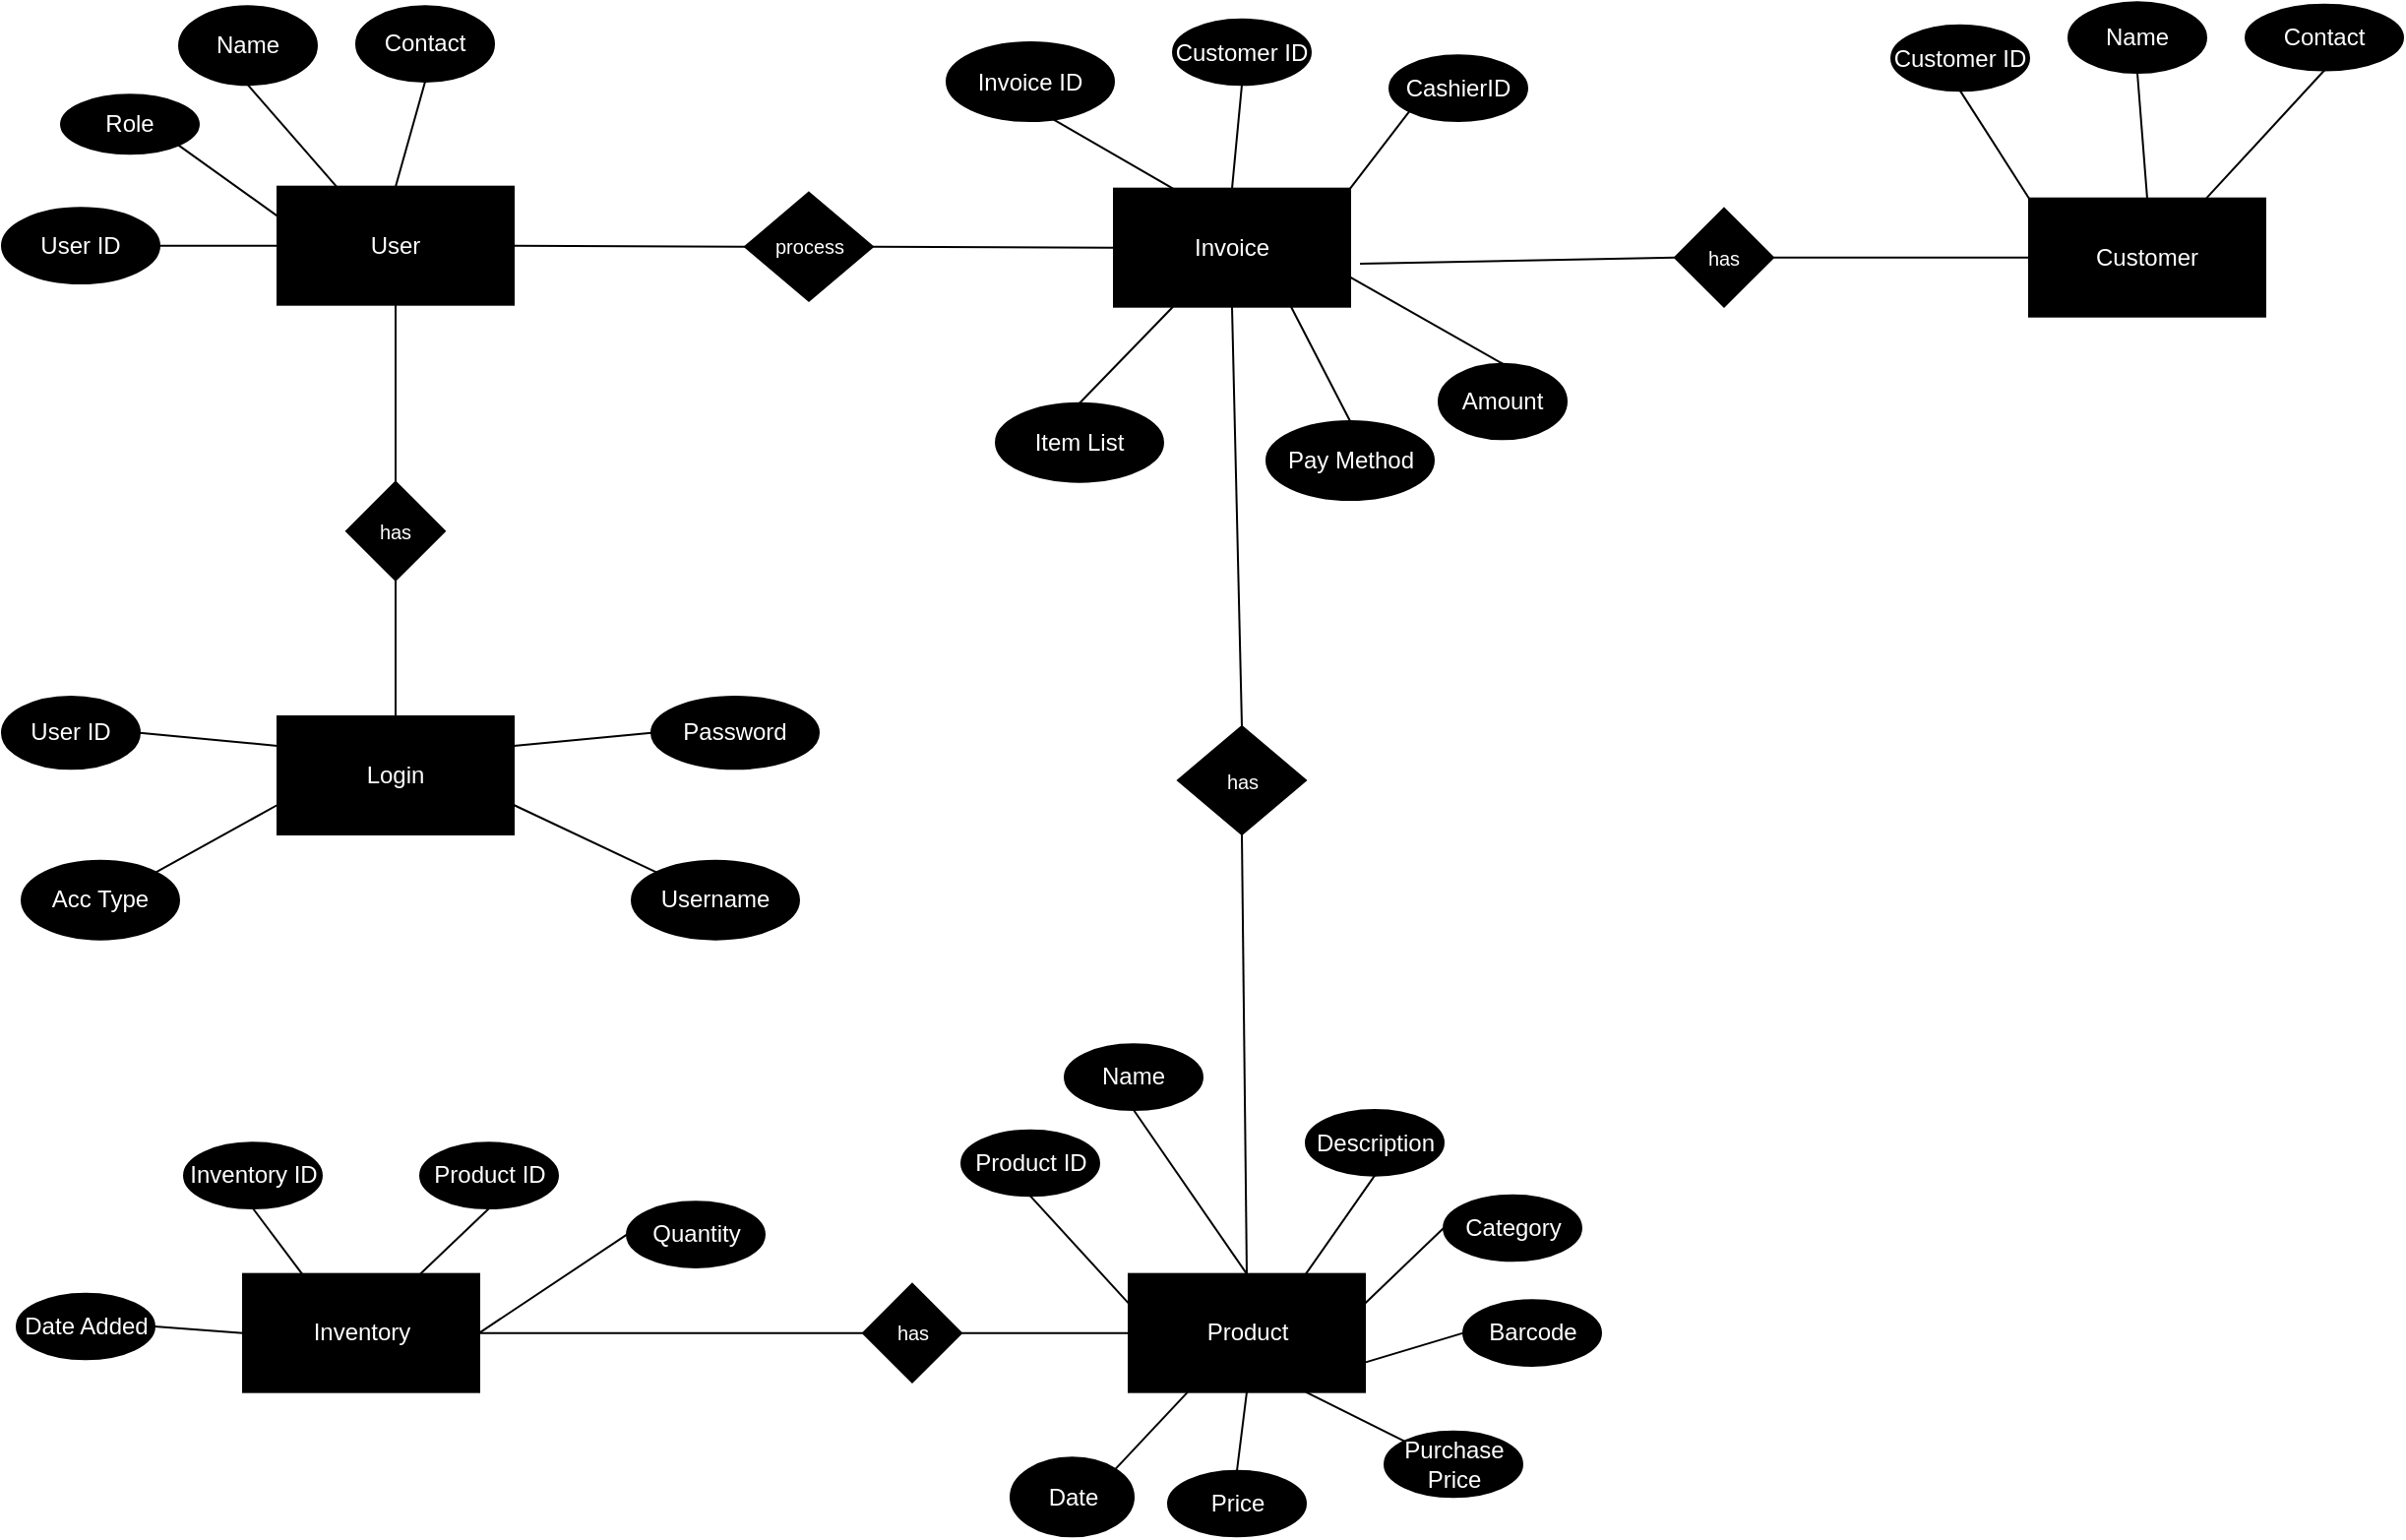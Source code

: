 <mxfile version="21.6.5" type="github">
  <diagram name="Page-1" id="E8DoeHewYqy99Y1Kgtmo">
    <mxGraphModel dx="1956" dy="1076" grid="1" gridSize="10" guides="1" tooltips="1" connect="1" arrows="1" fold="1" page="1" pageScale="1" pageWidth="850" pageHeight="1100" math="0" shadow="0">
      <root>
        <mxCell id="0" />
        <mxCell id="1" parent="0" />
        <mxCell id="wZXQosOmkPpw0TDAp2An-1" value="&lt;font color=&quot;#ffffff&quot;&gt;User&lt;/font&gt;" style="rounded=0;whiteSpace=wrap;html=1;fillColor=#000000;" vertex="1" parent="1">
          <mxGeometry x="260" y="320.84" width="120" height="60" as="geometry" />
        </mxCell>
        <mxCell id="wZXQosOmkPpw0TDAp2An-3" value="&lt;font color=&quot;#ffffff&quot;&gt;Customer&lt;/font&gt;" style="rounded=0;whiteSpace=wrap;html=1;fillColor=#000000;" vertex="1" parent="1">
          <mxGeometry x="1150" y="326.84" width="120" height="60" as="geometry" />
        </mxCell>
        <mxCell id="wZXQosOmkPpw0TDAp2An-4" value="&lt;font color=&quot;#ffffff&quot;&gt;Inventory&lt;/font&gt;" style="rounded=0;whiteSpace=wrap;html=1;fillColor=#000000;" vertex="1" parent="1">
          <mxGeometry x="242.5" y="873.33" width="120" height="60" as="geometry" />
        </mxCell>
        <mxCell id="wZXQosOmkPpw0TDAp2An-6" value="&lt;font color=&quot;#ffffff&quot;&gt;Invoice&lt;/font&gt;" style="rounded=0;whiteSpace=wrap;html=1;fillColor=#000000;" vertex="1" parent="1">
          <mxGeometry x="685" y="321.84" width="120" height="60" as="geometry" />
        </mxCell>
        <mxCell id="wZXQosOmkPpw0TDAp2An-7" value="&lt;font style=&quot;font-size: 10px;&quot; color=&quot;#ffffff&quot;&gt;process&lt;/font&gt;" style="rhombus;whiteSpace=wrap;html=1;fillColor=#000000;" vertex="1" parent="1">
          <mxGeometry x="497.5" y="323.84" width="65" height="55" as="geometry" />
        </mxCell>
        <mxCell id="wZXQosOmkPpw0TDAp2An-8" value="&lt;font style=&quot;font-size: 10px;&quot; color=&quot;#ffffff&quot;&gt;has&lt;/font&gt;" style="rhombus;whiteSpace=wrap;html=1;fillColor=#000000;" vertex="1" parent="1">
          <mxGeometry x="970" y="331.84" width="50" height="50" as="geometry" />
        </mxCell>
        <mxCell id="wZXQosOmkPpw0TDAp2An-9" value="User ID" style="ellipse;whiteSpace=wrap;html=1;fontColor=#FFFFFF;fillColor=#000000;" vertex="1" parent="1">
          <mxGeometry x="120" y="331.67" width="80" height="38.33" as="geometry" />
        </mxCell>
        <mxCell id="wZXQosOmkPpw0TDAp2An-10" value="Username" style="ellipse;whiteSpace=wrap;html=1;fontColor=#FFFFFF;fillColor=#000000;" vertex="1" parent="1">
          <mxGeometry x="440" y="663.33" width="85" height="40" as="geometry" />
        </mxCell>
        <mxCell id="wZXQosOmkPpw0TDAp2An-11" value="Password" style="ellipse;whiteSpace=wrap;html=1;fontColor=#FFFFFF;fillColor=#000000;" vertex="1" parent="1">
          <mxGeometry x="450" y="580.0" width="85" height="36.67" as="geometry" />
        </mxCell>
        <mxCell id="wZXQosOmkPpw0TDAp2An-12" value="&lt;font color=&quot;#ffffff&quot;&gt;Login&lt;/font&gt;" style="rounded=0;whiteSpace=wrap;html=1;fillColor=#000000;" vertex="1" parent="1">
          <mxGeometry x="260" y="590" width="120" height="60" as="geometry" />
        </mxCell>
        <mxCell id="wZXQosOmkPpw0TDAp2An-13" value="User ID" style="ellipse;whiteSpace=wrap;html=1;fontColor=#FFFFFF;fillColor=#000000;" vertex="1" parent="1">
          <mxGeometry x="120" y="580" width="70" height="36.66" as="geometry" />
        </mxCell>
        <mxCell id="wZXQosOmkPpw0TDAp2An-14" value="Acc Type" style="ellipse;whiteSpace=wrap;html=1;fontColor=#FFFFFF;fillColor=#000000;" vertex="1" parent="1">
          <mxGeometry x="130" y="663.33" width="80" height="40" as="geometry" />
        </mxCell>
        <mxCell id="wZXQosOmkPpw0TDAp2An-15" value="Name" style="ellipse;whiteSpace=wrap;html=1;fontColor=#FFFFFF;fillColor=#000000;" vertex="1" parent="1">
          <mxGeometry x="210" y="229.17" width="70" height="40.01" as="geometry" />
        </mxCell>
        <mxCell id="wZXQosOmkPpw0TDAp2An-16" value="Contact" style="ellipse;whiteSpace=wrap;html=1;fontColor=#FFFFFF;fillColor=#000000;" vertex="1" parent="1">
          <mxGeometry x="300" y="229.17" width="70" height="38.34" as="geometry" />
        </mxCell>
        <mxCell id="wZXQosOmkPpw0TDAp2An-17" value="Role" style="ellipse;whiteSpace=wrap;html=1;fontColor=#FFFFFF;fillColor=#000000;" vertex="1" parent="1">
          <mxGeometry x="150" y="274.18" width="70" height="30" as="geometry" />
        </mxCell>
        <mxCell id="wZXQosOmkPpw0TDAp2An-18" value="Invoice ID" style="ellipse;whiteSpace=wrap;html=1;fontColor=#FFFFFF;fillColor=#000000;" vertex="1" parent="1">
          <mxGeometry x="600" y="247.51" width="85" height="40" as="geometry" />
        </mxCell>
        <mxCell id="wZXQosOmkPpw0TDAp2An-19" value="Customer ID" style="ellipse;whiteSpace=wrap;html=1;fontColor=#FFFFFF;fillColor=#000000;" vertex="1" parent="1">
          <mxGeometry x="715" y="235.85" width="70" height="33.33" as="geometry" />
        </mxCell>
        <mxCell id="wZXQosOmkPpw0TDAp2An-20" value="Item List" style="ellipse;whiteSpace=wrap;html=1;fontColor=#FFFFFF;fillColor=#000000;" vertex="1" parent="1">
          <mxGeometry x="625" y="430.84" width="85" height="40" as="geometry" />
        </mxCell>
        <mxCell id="wZXQosOmkPpw0TDAp2An-21" value="Date " style="ellipse;whiteSpace=wrap;html=1;fontColor=#FFFFFF;fillColor=#000000;" vertex="1" parent="1">
          <mxGeometry x="632.5" y="966.66" width="62.5" height="40" as="geometry" />
        </mxCell>
        <mxCell id="wZXQosOmkPpw0TDAp2An-22" value="Amount" style="ellipse;whiteSpace=wrap;html=1;fontColor=#FFFFFF;fillColor=#000000;" vertex="1" parent="1">
          <mxGeometry x="850" y="410.84" width="65" height="38.33" as="geometry" />
        </mxCell>
        <mxCell id="wZXQosOmkPpw0TDAp2An-23" value="Name" style="ellipse;whiteSpace=wrap;html=1;fontColor=#FFFFFF;fillColor=#000000;" vertex="1" parent="1">
          <mxGeometry x="1170" y="227.17" width="70" height="35.84" as="geometry" />
        </mxCell>
        <mxCell id="wZXQosOmkPpw0TDAp2An-24" value="Contact" style="ellipse;whiteSpace=wrap;html=1;fontColor=#FFFFFF;fillColor=#000000;" vertex="1" parent="1">
          <mxGeometry x="1260" y="228.42" width="80" height="33.33" as="geometry" />
        </mxCell>
        <mxCell id="wZXQosOmkPpw0TDAp2An-25" value="&lt;font color=&quot;#ffffff&quot;&gt;Product&lt;/font&gt;" style="rounded=0;whiteSpace=wrap;html=1;fillColor=#000000;" vertex="1" parent="1">
          <mxGeometry x="692.5" y="873.33" width="120" height="60" as="geometry" />
        </mxCell>
        <mxCell id="wZXQosOmkPpw0TDAp2An-26" value="Customer ID" style="ellipse;whiteSpace=wrap;html=1;fontColor=#FFFFFF;fillColor=#000000;" vertex="1" parent="1">
          <mxGeometry x="1080" y="238.85" width="70" height="33.33" as="geometry" />
        </mxCell>
        <mxCell id="wZXQosOmkPpw0TDAp2An-27" value="Product ID" style="ellipse;whiteSpace=wrap;html=1;fontColor=#FFFFFF;fillColor=#000000;" vertex="1" parent="1">
          <mxGeometry x="607.5" y="800.33" width="70" height="33.33" as="geometry" />
        </mxCell>
        <mxCell id="wZXQosOmkPpw0TDAp2An-29" value="Barcode" style="ellipse;whiteSpace=wrap;html=1;fontColor=#FFFFFF;fillColor=#000000;" vertex="1" parent="1">
          <mxGeometry x="862.5" y="886.66" width="70" height="33.33" as="geometry" />
        </mxCell>
        <mxCell id="wZXQosOmkPpw0TDAp2An-31" value="Price" style="ellipse;whiteSpace=wrap;html=1;fontColor=#FFFFFF;fillColor=#000000;" vertex="1" parent="1">
          <mxGeometry x="712.5" y="973.33" width="70" height="33.33" as="geometry" />
        </mxCell>
        <mxCell id="wZXQosOmkPpw0TDAp2An-32" value="Category" style="ellipse;whiteSpace=wrap;html=1;fontColor=#FFFFFF;fillColor=#000000;" vertex="1" parent="1">
          <mxGeometry x="852.5" y="833.33" width="70" height="33.33" as="geometry" />
        </mxCell>
        <mxCell id="wZXQosOmkPpw0TDAp2An-33" value="Description" style="ellipse;whiteSpace=wrap;html=1;fontColor=#FFFFFF;fillColor=#000000;" vertex="1" parent="1">
          <mxGeometry x="782.5" y="790" width="70" height="33.33" as="geometry" />
        </mxCell>
        <mxCell id="wZXQosOmkPpw0TDAp2An-34" value="Name" style="ellipse;whiteSpace=wrap;html=1;fontColor=#FFFFFF;fillColor=#000000;" vertex="1" parent="1">
          <mxGeometry x="660" y="756.67" width="70" height="33.33" as="geometry" />
        </mxCell>
        <mxCell id="wZXQosOmkPpw0TDAp2An-35" value="Inventory ID" style="ellipse;whiteSpace=wrap;html=1;fontColor=#FFFFFF;fillColor=#000000;" vertex="1" parent="1">
          <mxGeometry x="212.5" y="806.67" width="70" height="33.33" as="geometry" />
        </mxCell>
        <mxCell id="wZXQosOmkPpw0TDAp2An-36" value="Quantity" style="ellipse;whiteSpace=wrap;html=1;fontColor=#FFFFFF;fillColor=#000000;" vertex="1" parent="1">
          <mxGeometry x="437.5" y="836.66" width="70" height="33.33" as="geometry" />
        </mxCell>
        <mxCell id="wZXQosOmkPpw0TDAp2An-37" value="Product ID" style="ellipse;whiteSpace=wrap;html=1;fontColor=#FFFFFF;fillColor=#000000;" vertex="1" parent="1">
          <mxGeometry x="332.5" y="806.67" width="70" height="33.33" as="geometry" />
        </mxCell>
        <mxCell id="wZXQosOmkPpw0TDAp2An-42" value="Date Added" style="ellipse;whiteSpace=wrap;html=1;fontColor=#FFFFFF;fillColor=#000000;" vertex="1" parent="1">
          <mxGeometry x="127.5" y="883.33" width="70" height="33.33" as="geometry" />
        </mxCell>
        <mxCell id="wZXQosOmkPpw0TDAp2An-44" value="Pay Method" style="ellipse;whiteSpace=wrap;html=1;fontColor=#FFFFFF;fillColor=#000000;" vertex="1" parent="1">
          <mxGeometry x="762.5" y="440" width="85" height="40" as="geometry" />
        </mxCell>
        <mxCell id="wZXQosOmkPpw0TDAp2An-45" value="CashierID" style="ellipse;whiteSpace=wrap;html=1;fontColor=#FFFFFF;fillColor=#000000;" vertex="1" parent="1">
          <mxGeometry x="825" y="254.18" width="70" height="33.33" as="geometry" />
        </mxCell>
        <mxCell id="wZXQosOmkPpw0TDAp2An-46" value="Purchase Price" style="ellipse;whiteSpace=wrap;html=1;fontColor=#FFFFFF;fillColor=#000000;" vertex="1" parent="1">
          <mxGeometry x="822.5" y="953.33" width="70" height="33.33" as="geometry" />
        </mxCell>
        <mxCell id="wZXQosOmkPpw0TDAp2An-50" value="" style="endArrow=none;html=1;rounded=0;exitX=1;exitY=0.5;exitDx=0;exitDy=0;entryX=0;entryY=0.5;entryDx=0;entryDy=0;" edge="1" parent="1" source="wZXQosOmkPpw0TDAp2An-42" target="wZXQosOmkPpw0TDAp2An-4">
          <mxGeometry width="50" height="50" relative="1" as="geometry">
            <mxPoint x="292.5" y="1020" as="sourcePoint" />
            <mxPoint x="342.5" y="970" as="targetPoint" />
          </mxGeometry>
        </mxCell>
        <mxCell id="wZXQosOmkPpw0TDAp2An-51" value="" style="endArrow=none;html=1;rounded=0;exitX=1;exitY=0.5;exitDx=0;exitDy=0;entryX=0;entryY=0.5;entryDx=0;entryDy=0;" edge="1" parent="1" source="wZXQosOmkPpw0TDAp2An-4" target="wZXQosOmkPpw0TDAp2An-36">
          <mxGeometry width="50" height="50" relative="1" as="geometry">
            <mxPoint x="482.5" y="1020" as="sourcePoint" />
            <mxPoint x="532.5" y="970" as="targetPoint" />
          </mxGeometry>
        </mxCell>
        <mxCell id="wZXQosOmkPpw0TDAp2An-53" value="" style="endArrow=none;html=1;rounded=0;exitX=0.5;exitY=1;exitDx=0;exitDy=0;entryX=0.75;entryY=0;entryDx=0;entryDy=0;" edge="1" parent="1" source="wZXQosOmkPpw0TDAp2An-37" target="wZXQosOmkPpw0TDAp2An-4">
          <mxGeometry width="50" height="50" relative="1" as="geometry">
            <mxPoint x="442.5" y="1040" as="sourcePoint" />
            <mxPoint x="492.5" y="990" as="targetPoint" />
          </mxGeometry>
        </mxCell>
        <mxCell id="wZXQosOmkPpw0TDAp2An-54" value="" style="endArrow=none;html=1;rounded=0;entryX=0.25;entryY=0;entryDx=0;entryDy=0;exitX=0.5;exitY=1;exitDx=0;exitDy=0;" edge="1" parent="1" source="wZXQosOmkPpw0TDAp2An-35" target="wZXQosOmkPpw0TDAp2An-4">
          <mxGeometry width="50" height="50" relative="1" as="geometry">
            <mxPoint x="142.5" y="870" as="sourcePoint" />
            <mxPoint x="192.5" y="820" as="targetPoint" />
          </mxGeometry>
        </mxCell>
        <mxCell id="wZXQosOmkPpw0TDAp2An-55" value="" style="endArrow=none;html=1;rounded=0;entryX=0.5;entryY=1;entryDx=0;entryDy=0;exitX=0;exitY=0.25;exitDx=0;exitDy=0;" edge="1" parent="1" source="wZXQosOmkPpw0TDAp2An-25" target="wZXQosOmkPpw0TDAp2An-27">
          <mxGeometry width="50" height="50" relative="1" as="geometry">
            <mxPoint x="562.5" y="973.33" as="sourcePoint" />
            <mxPoint x="612.5" y="923.33" as="targetPoint" />
          </mxGeometry>
        </mxCell>
        <mxCell id="wZXQosOmkPpw0TDAp2An-56" value="" style="endArrow=none;html=1;rounded=0;exitX=0.5;exitY=1;exitDx=0;exitDy=0;entryX=0.5;entryY=0;entryDx=0;entryDy=0;" edge="1" parent="1" source="wZXQosOmkPpw0TDAp2An-34" target="wZXQosOmkPpw0TDAp2An-25">
          <mxGeometry width="50" height="50" relative="1" as="geometry">
            <mxPoint x="972.5" y="893.33" as="sourcePoint" />
            <mxPoint x="1022.5" y="843.33" as="targetPoint" />
          </mxGeometry>
        </mxCell>
        <mxCell id="wZXQosOmkPpw0TDAp2An-57" value="" style="endArrow=none;html=1;rounded=0;exitX=0.75;exitY=0;exitDx=0;exitDy=0;entryX=0.5;entryY=1;entryDx=0;entryDy=0;" edge="1" parent="1" source="wZXQosOmkPpw0TDAp2An-25" target="wZXQosOmkPpw0TDAp2An-33">
          <mxGeometry width="50" height="50" relative="1" as="geometry">
            <mxPoint x="1062.5" y="873.33" as="sourcePoint" />
            <mxPoint x="1112.5" y="823.33" as="targetPoint" />
          </mxGeometry>
        </mxCell>
        <mxCell id="wZXQosOmkPpw0TDAp2An-58" value="" style="endArrow=none;html=1;rounded=0;exitX=1;exitY=0.25;exitDx=0;exitDy=0;entryX=0;entryY=0.5;entryDx=0;entryDy=0;" edge="1" parent="1" source="wZXQosOmkPpw0TDAp2An-25" target="wZXQosOmkPpw0TDAp2An-32">
          <mxGeometry width="50" height="50" relative="1" as="geometry">
            <mxPoint x="852.5" y="963.33" as="sourcePoint" />
            <mxPoint x="902.5" y="913.33" as="targetPoint" />
          </mxGeometry>
        </mxCell>
        <mxCell id="wZXQosOmkPpw0TDAp2An-59" value="" style="endArrow=none;html=1;rounded=0;exitX=1;exitY=0.75;exitDx=0;exitDy=0;entryX=0;entryY=0.5;entryDx=0;entryDy=0;" edge="1" parent="1" source="wZXQosOmkPpw0TDAp2An-25" target="wZXQosOmkPpw0TDAp2An-29">
          <mxGeometry width="50" height="50" relative="1" as="geometry">
            <mxPoint x="972.5" y="933.33" as="sourcePoint" />
            <mxPoint x="852.5" y="923.33" as="targetPoint" />
          </mxGeometry>
        </mxCell>
        <mxCell id="wZXQosOmkPpw0TDAp2An-60" value="" style="endArrow=none;html=1;rounded=0;exitX=0.75;exitY=1;exitDx=0;exitDy=0;entryX=0;entryY=0;entryDx=0;entryDy=0;" edge="1" parent="1" source="wZXQosOmkPpw0TDAp2An-25" target="wZXQosOmkPpw0TDAp2An-46">
          <mxGeometry width="50" height="50" relative="1" as="geometry">
            <mxPoint x="1032.5" y="1023.33" as="sourcePoint" />
            <mxPoint x="1082.5" y="973.33" as="targetPoint" />
          </mxGeometry>
        </mxCell>
        <mxCell id="wZXQosOmkPpw0TDAp2An-61" value="" style="endArrow=none;html=1;rounded=0;entryX=0.5;entryY=1;entryDx=0;entryDy=0;exitX=0.5;exitY=0;exitDx=0;exitDy=0;" edge="1" parent="1" source="wZXQosOmkPpw0TDAp2An-31" target="wZXQosOmkPpw0TDAp2An-25">
          <mxGeometry width="50" height="50" relative="1" as="geometry">
            <mxPoint x="482.5" y="1063.33" as="sourcePoint" />
            <mxPoint x="532.5" y="1013.33" as="targetPoint" />
          </mxGeometry>
        </mxCell>
        <mxCell id="wZXQosOmkPpw0TDAp2An-62" value="" style="endArrow=none;html=1;rounded=0;entryX=0.25;entryY=1;entryDx=0;entryDy=0;exitX=1;exitY=0;exitDx=0;exitDy=0;" edge="1" parent="1" source="wZXQosOmkPpw0TDAp2An-21" target="wZXQosOmkPpw0TDAp2An-25">
          <mxGeometry width="50" height="50" relative="1" as="geometry">
            <mxPoint x="612.5" y="973.33" as="sourcePoint" />
            <mxPoint x="662.5" y="923.33" as="targetPoint" />
          </mxGeometry>
        </mxCell>
        <mxCell id="wZXQosOmkPpw0TDAp2An-63" style="edgeStyle=orthogonalEdgeStyle;rounded=0;orthogonalLoop=1;jettySize=auto;html=1;exitX=0.5;exitY=1;exitDx=0;exitDy=0;" edge="1" parent="1" source="wZXQosOmkPpw0TDAp2An-15" target="wZXQosOmkPpw0TDAp2An-15">
          <mxGeometry relative="1" as="geometry" />
        </mxCell>
        <mxCell id="wZXQosOmkPpw0TDAp2An-64" value="" style="endArrow=none;html=1;rounded=0;exitX=1;exitY=0.5;exitDx=0;exitDy=0;entryX=0;entryY=0.5;entryDx=0;entryDy=0;" edge="1" parent="1" source="wZXQosOmkPpw0TDAp2An-9" target="wZXQosOmkPpw0TDAp2An-1">
          <mxGeometry width="50" height="50" relative="1" as="geometry">
            <mxPoint x="200" y="449.17" as="sourcePoint" />
            <mxPoint x="250" y="399.17" as="targetPoint" />
          </mxGeometry>
        </mxCell>
        <mxCell id="wZXQosOmkPpw0TDAp2An-65" value="" style="endArrow=none;html=1;rounded=0;exitX=1;exitY=1;exitDx=0;exitDy=0;entryX=0;entryY=0.25;entryDx=0;entryDy=0;" edge="1" parent="1" source="wZXQosOmkPpw0TDAp2An-17" target="wZXQosOmkPpw0TDAp2An-1">
          <mxGeometry width="50" height="50" relative="1" as="geometry">
            <mxPoint x="490" y="249.17" as="sourcePoint" />
            <mxPoint x="540" y="199.17" as="targetPoint" />
          </mxGeometry>
        </mxCell>
        <mxCell id="wZXQosOmkPpw0TDAp2An-66" value="" style="endArrow=none;html=1;rounded=0;exitX=0.5;exitY=1;exitDx=0;exitDy=0;entryX=0.25;entryY=0;entryDx=0;entryDy=0;" edge="1" parent="1" source="wZXQosOmkPpw0TDAp2An-15" target="wZXQosOmkPpw0TDAp2An-1">
          <mxGeometry width="50" height="50" relative="1" as="geometry">
            <mxPoint x="500" y="249.17" as="sourcePoint" />
            <mxPoint x="550" y="199.17" as="targetPoint" />
          </mxGeometry>
        </mxCell>
        <mxCell id="wZXQosOmkPpw0TDAp2An-67" value="" style="endArrow=none;html=1;rounded=0;exitX=0.5;exitY=0;exitDx=0;exitDy=0;entryX=0.5;entryY=1;entryDx=0;entryDy=0;" edge="1" parent="1" source="wZXQosOmkPpw0TDAp2An-1" target="wZXQosOmkPpw0TDAp2An-16">
          <mxGeometry width="50" height="50" relative="1" as="geometry">
            <mxPoint x="410" y="229.17" as="sourcePoint" />
            <mxPoint x="460" y="179.17" as="targetPoint" />
          </mxGeometry>
        </mxCell>
        <mxCell id="wZXQosOmkPpw0TDAp2An-68" value="" style="endArrow=none;html=1;rounded=0;exitX=0.615;exitY=0.951;exitDx=0;exitDy=0;exitPerimeter=0;entryX=0.25;entryY=0;entryDx=0;entryDy=0;" edge="1" parent="1" source="wZXQosOmkPpw0TDAp2An-18" target="wZXQosOmkPpw0TDAp2An-6">
          <mxGeometry width="50" height="50" relative="1" as="geometry">
            <mxPoint x="705" y="540.84" as="sourcePoint" />
            <mxPoint x="755" y="490.84" as="targetPoint" />
          </mxGeometry>
        </mxCell>
        <mxCell id="wZXQosOmkPpw0TDAp2An-69" value="" style="endArrow=none;html=1;rounded=0;exitX=0.5;exitY=0;exitDx=0;exitDy=0;entryX=0.25;entryY=1;entryDx=0;entryDy=0;" edge="1" parent="1" source="wZXQosOmkPpw0TDAp2An-20" target="wZXQosOmkPpw0TDAp2An-6">
          <mxGeometry width="50" height="50" relative="1" as="geometry">
            <mxPoint x="715" y="580.84" as="sourcePoint" />
            <mxPoint x="765" y="530.84" as="targetPoint" />
          </mxGeometry>
        </mxCell>
        <mxCell id="wZXQosOmkPpw0TDAp2An-70" value="" style="endArrow=none;html=1;rounded=0;exitX=0.75;exitY=1;exitDx=0;exitDy=0;entryX=0.5;entryY=0;entryDx=0;entryDy=0;" edge="1" parent="1" source="wZXQosOmkPpw0TDAp2An-6" target="wZXQosOmkPpw0TDAp2An-44">
          <mxGeometry width="50" height="50" relative="1" as="geometry">
            <mxPoint x="755" y="550.84" as="sourcePoint" />
            <mxPoint x="805" y="500.84" as="targetPoint" />
          </mxGeometry>
        </mxCell>
        <mxCell id="wZXQosOmkPpw0TDAp2An-71" value="" style="endArrow=none;html=1;rounded=0;exitX=0.5;exitY=0;exitDx=0;exitDy=0;entryX=0.5;entryY=1;entryDx=0;entryDy=0;" edge="1" parent="1" source="wZXQosOmkPpw0TDAp2An-6" target="wZXQosOmkPpw0TDAp2An-19">
          <mxGeometry width="50" height="50" relative="1" as="geometry">
            <mxPoint x="1055" y="590.84" as="sourcePoint" />
            <mxPoint x="1105" y="540.84" as="targetPoint" />
          </mxGeometry>
        </mxCell>
        <mxCell id="wZXQosOmkPpw0TDAp2An-72" value="" style="endArrow=none;html=1;rounded=0;exitX=1;exitY=0;exitDx=0;exitDy=0;entryX=0;entryY=1;entryDx=0;entryDy=0;" edge="1" parent="1" source="wZXQosOmkPpw0TDAp2An-6" target="wZXQosOmkPpw0TDAp2An-45">
          <mxGeometry width="50" height="50" relative="1" as="geometry">
            <mxPoint x="1015" y="610.84" as="sourcePoint" />
            <mxPoint x="1065" y="560.84" as="targetPoint" />
          </mxGeometry>
        </mxCell>
        <mxCell id="wZXQosOmkPpw0TDAp2An-73" value="" style="endArrow=none;html=1;rounded=0;exitX=1;exitY=0.75;exitDx=0;exitDy=0;entryX=0.5;entryY=0;entryDx=0;entryDy=0;" edge="1" parent="1" source="wZXQosOmkPpw0TDAp2An-6" target="wZXQosOmkPpw0TDAp2An-22">
          <mxGeometry width="50" height="50" relative="1" as="geometry">
            <mxPoint x="855" y="620.84" as="sourcePoint" />
            <mxPoint x="905" y="570.84" as="targetPoint" />
          </mxGeometry>
        </mxCell>
        <mxCell id="wZXQosOmkPpw0TDAp2An-74" value="" style="endArrow=none;html=1;rounded=0;exitX=0.5;exitY=1;exitDx=0;exitDy=0;entryX=0;entryY=0;entryDx=0;entryDy=0;" edge="1" parent="1" source="wZXQosOmkPpw0TDAp2An-26" target="wZXQosOmkPpw0TDAp2An-3">
          <mxGeometry width="50" height="50" relative="1" as="geometry">
            <mxPoint x="1260" y="537.17" as="sourcePoint" />
            <mxPoint x="1310" y="487.17" as="targetPoint" />
          </mxGeometry>
        </mxCell>
        <mxCell id="wZXQosOmkPpw0TDAp2An-75" value="" style="endArrow=none;html=1;rounded=0;exitX=0.5;exitY=1;exitDx=0;exitDy=0;entryX=0.5;entryY=0;entryDx=0;entryDy=0;" edge="1" parent="1" source="wZXQosOmkPpw0TDAp2An-23" target="wZXQosOmkPpw0TDAp2An-3">
          <mxGeometry width="50" height="50" relative="1" as="geometry">
            <mxPoint x="1180" y="557.17" as="sourcePoint" />
            <mxPoint x="1230" y="507.17" as="targetPoint" />
          </mxGeometry>
        </mxCell>
        <mxCell id="wZXQosOmkPpw0TDAp2An-76" value="" style="endArrow=none;html=1;rounded=0;exitX=0.75;exitY=0;exitDx=0;exitDy=0;entryX=0.5;entryY=1;entryDx=0;entryDy=0;" edge="1" parent="1" source="wZXQosOmkPpw0TDAp2An-3" target="wZXQosOmkPpw0TDAp2An-24">
          <mxGeometry width="50" height="50" relative="1" as="geometry">
            <mxPoint x="1370" y="367.17" as="sourcePoint" />
            <mxPoint x="1420" y="317.17" as="targetPoint" />
          </mxGeometry>
        </mxCell>
        <mxCell id="wZXQosOmkPpw0TDAp2An-77" value="" style="endArrow=none;html=1;rounded=0;exitX=1;exitY=0.5;exitDx=0;exitDy=0;entryX=0;entryY=0.25;entryDx=0;entryDy=0;" edge="1" parent="1" source="wZXQosOmkPpw0TDAp2An-13" target="wZXQosOmkPpw0TDAp2An-12">
          <mxGeometry width="50" height="50" relative="1" as="geometry">
            <mxPoint x="200" y="598.33" as="sourcePoint" />
            <mxPoint x="250" y="573.33" as="targetPoint" />
          </mxGeometry>
        </mxCell>
        <mxCell id="wZXQosOmkPpw0TDAp2An-79" value="" style="endArrow=none;html=1;rounded=0;exitX=1;exitY=0;exitDx=0;exitDy=0;entryX=0;entryY=0.75;entryDx=0;entryDy=0;" edge="1" parent="1" source="wZXQosOmkPpw0TDAp2An-14" target="wZXQosOmkPpw0TDAp2An-12">
          <mxGeometry width="50" height="50" relative="1" as="geometry">
            <mxPoint x="310" y="853.33" as="sourcePoint" />
            <mxPoint x="360" y="803.33" as="targetPoint" />
          </mxGeometry>
        </mxCell>
        <mxCell id="wZXQosOmkPpw0TDAp2An-80" value="" style="endArrow=none;html=1;rounded=0;exitX=1;exitY=0.25;exitDx=0;exitDy=0;entryX=0;entryY=0.5;entryDx=0;entryDy=0;" edge="1" parent="1" source="wZXQosOmkPpw0TDAp2An-12" target="wZXQosOmkPpw0TDAp2An-11">
          <mxGeometry width="50" height="50" relative="1" as="geometry">
            <mxPoint x="540" y="753.33" as="sourcePoint" />
            <mxPoint x="590" y="703.33" as="targetPoint" />
          </mxGeometry>
        </mxCell>
        <mxCell id="wZXQosOmkPpw0TDAp2An-81" value="" style="endArrow=none;html=1;rounded=0;entryX=1;entryY=0.75;entryDx=0;entryDy=0;exitX=0;exitY=0;exitDx=0;exitDy=0;" edge="1" parent="1" source="wZXQosOmkPpw0TDAp2An-10" target="wZXQosOmkPpw0TDAp2An-12">
          <mxGeometry width="50" height="50" relative="1" as="geometry">
            <mxPoint x="360" y="793.33" as="sourcePoint" />
            <mxPoint x="410" y="743.33" as="targetPoint" />
          </mxGeometry>
        </mxCell>
        <mxCell id="wZXQosOmkPpw0TDAp2An-82" value="&lt;font style=&quot;font-size: 10px;&quot; color=&quot;#ffffff&quot;&gt;has&lt;/font&gt;" style="rhombus;whiteSpace=wrap;html=1;fillColor=#000000;" vertex="1" parent="1">
          <mxGeometry x="557.5" y="878.33" width="50" height="50" as="geometry" />
        </mxCell>
        <mxCell id="wZXQosOmkPpw0TDAp2An-83" value="" style="endArrow=none;html=1;rounded=0;entryX=0;entryY=0.5;entryDx=0;entryDy=0;exitX=1;exitY=0.5;exitDx=0;exitDy=0;" edge="1" parent="1" source="wZXQosOmkPpw0TDAp2An-4" target="wZXQosOmkPpw0TDAp2An-82">
          <mxGeometry width="50" height="50" relative="1" as="geometry">
            <mxPoint x="367.5" y="903.33" as="sourcePoint" />
            <mxPoint x="517.5" y="963.33" as="targetPoint" />
          </mxGeometry>
        </mxCell>
        <mxCell id="wZXQosOmkPpw0TDAp2An-84" value="" style="endArrow=none;html=1;rounded=0;exitX=1;exitY=0.5;exitDx=0;exitDy=0;entryX=0;entryY=0.5;entryDx=0;entryDy=0;" edge="1" parent="1" source="wZXQosOmkPpw0TDAp2An-82" target="wZXQosOmkPpw0TDAp2An-25">
          <mxGeometry width="50" height="50" relative="1" as="geometry">
            <mxPoint x="637.5" y="953.33" as="sourcePoint" />
            <mxPoint x="687.5" y="903.33" as="targetPoint" />
          </mxGeometry>
        </mxCell>
        <mxCell id="wZXQosOmkPpw0TDAp2An-85" value="" style="endArrow=none;html=1;rounded=0;exitX=1;exitY=0.5;exitDx=0;exitDy=0;entryX=0;entryY=0.5;entryDx=0;entryDy=0;" edge="1" parent="1" source="wZXQosOmkPpw0TDAp2An-1" target="wZXQosOmkPpw0TDAp2An-7">
          <mxGeometry width="50" height="50" relative="1" as="geometry">
            <mxPoint x="360" y="460" as="sourcePoint" />
            <mxPoint x="410" y="410" as="targetPoint" />
          </mxGeometry>
        </mxCell>
        <mxCell id="wZXQosOmkPpw0TDAp2An-86" value="" style="endArrow=none;html=1;rounded=0;exitX=1;exitY=0.5;exitDx=0;exitDy=0;entryX=0;entryY=0.5;entryDx=0;entryDy=0;" edge="1" parent="1" source="wZXQosOmkPpw0TDAp2An-7" target="wZXQosOmkPpw0TDAp2An-6">
          <mxGeometry width="50" height="50" relative="1" as="geometry">
            <mxPoint x="640" y="400" as="sourcePoint" />
            <mxPoint x="690" y="350" as="targetPoint" />
          </mxGeometry>
        </mxCell>
        <mxCell id="wZXQosOmkPpw0TDAp2An-88" value="" style="endArrow=none;html=1;rounded=0;exitX=1;exitY=0.5;exitDx=0;exitDy=0;entryX=0;entryY=0.5;entryDx=0;entryDy=0;" edge="1" parent="1" source="wZXQosOmkPpw0TDAp2An-8" target="wZXQosOmkPpw0TDAp2An-3">
          <mxGeometry width="50" height="50" relative="1" as="geometry">
            <mxPoint x="1130" y="490" as="sourcePoint" />
            <mxPoint x="1180" y="440" as="targetPoint" />
          </mxGeometry>
        </mxCell>
        <mxCell id="wZXQosOmkPpw0TDAp2An-89" value="" style="endArrow=none;html=1;rounded=0;entryX=0;entryY=0.5;entryDx=0;entryDy=0;" edge="1" parent="1" target="wZXQosOmkPpw0TDAp2An-8">
          <mxGeometry width="50" height="50" relative="1" as="geometry">
            <mxPoint x="810" y="360" as="sourcePoint" />
            <mxPoint x="970" y="490" as="targetPoint" />
          </mxGeometry>
        </mxCell>
        <mxCell id="wZXQosOmkPpw0TDAp2An-90" value="&lt;font style=&quot;font-size: 10px;&quot; color=&quot;#ffffff&quot;&gt;has&lt;/font&gt;" style="rhombus;whiteSpace=wrap;html=1;fillColor=#000000;" vertex="1" parent="1">
          <mxGeometry x="295" y="470.84" width="50" height="50" as="geometry" />
        </mxCell>
        <mxCell id="wZXQosOmkPpw0TDAp2An-91" value="" style="endArrow=none;html=1;rounded=0;exitX=0.5;exitY=0;exitDx=0;exitDy=0;entryX=0.5;entryY=1;entryDx=0;entryDy=0;" edge="1" parent="1" source="wZXQosOmkPpw0TDAp2An-90" target="wZXQosOmkPpw0TDAp2An-1">
          <mxGeometry width="50" height="50" relative="1" as="geometry">
            <mxPoint x="340" y="450" as="sourcePoint" />
            <mxPoint x="390" y="400" as="targetPoint" />
          </mxGeometry>
        </mxCell>
        <mxCell id="wZXQosOmkPpw0TDAp2An-92" value="" style="endArrow=none;html=1;rounded=0;exitX=0.5;exitY=0;exitDx=0;exitDy=0;entryX=0.5;entryY=1;entryDx=0;entryDy=0;" edge="1" parent="1" source="wZXQosOmkPpw0TDAp2An-12" target="wZXQosOmkPpw0TDAp2An-90">
          <mxGeometry width="50" height="50" relative="1" as="geometry">
            <mxPoint x="440" y="520" as="sourcePoint" />
            <mxPoint x="490" y="470" as="targetPoint" />
          </mxGeometry>
        </mxCell>
        <mxCell id="wZXQosOmkPpw0TDAp2An-93" value="&lt;font style=&quot;font-size: 10px;&quot; color=&quot;#ffffff&quot;&gt;has&lt;/font&gt;" style="rhombus;whiteSpace=wrap;html=1;fillColor=#000000;" vertex="1" parent="1">
          <mxGeometry x="717.5" y="595" width="65" height="55" as="geometry" />
        </mxCell>
        <mxCell id="wZXQosOmkPpw0TDAp2An-95" value="" style="endArrow=none;html=1;rounded=0;entryX=0.5;entryY=1;entryDx=0;entryDy=0;exitX=0.5;exitY=0;exitDx=0;exitDy=0;" edge="1" parent="1" source="wZXQosOmkPpw0TDAp2An-93" target="wZXQosOmkPpw0TDAp2An-6">
          <mxGeometry width="50" height="50" relative="1" as="geometry">
            <mxPoint x="680" y="570" as="sourcePoint" />
            <mxPoint x="730" y="520" as="targetPoint" />
          </mxGeometry>
        </mxCell>
        <mxCell id="wZXQosOmkPpw0TDAp2An-96" value="" style="endArrow=none;html=1;rounded=0;exitX=0.5;exitY=1;exitDx=0;exitDy=0;entryX=0.5;entryY=0;entryDx=0;entryDy=0;" edge="1" parent="1" source="wZXQosOmkPpw0TDAp2An-93" target="wZXQosOmkPpw0TDAp2An-25">
          <mxGeometry width="50" height="50" relative="1" as="geometry">
            <mxPoint x="870" y="750" as="sourcePoint" />
            <mxPoint x="920" y="700" as="targetPoint" />
          </mxGeometry>
        </mxCell>
      </root>
    </mxGraphModel>
  </diagram>
</mxfile>
